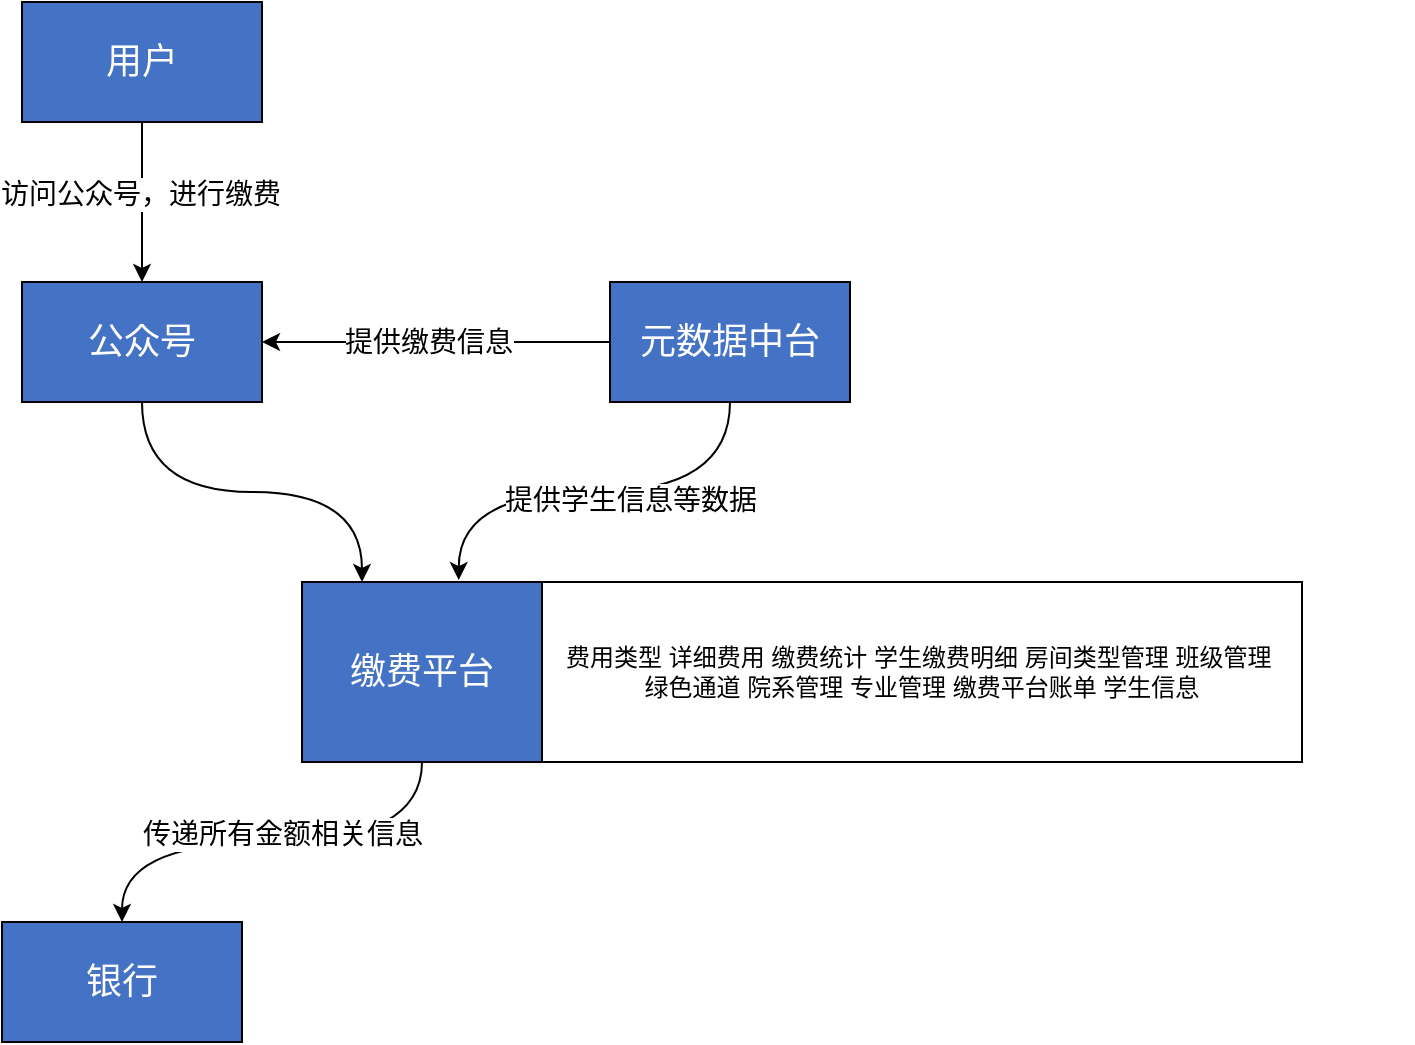 <mxfile version="28.2.5">
  <diagram name="第 1 页" id="DC1_JsRaG08KpM_NYw3s">
    <mxGraphModel dx="1213" dy="657" grid="1" gridSize="10" guides="1" tooltips="1" connect="1" arrows="1" fold="1" page="1" pageScale="1" pageWidth="827" pageHeight="1169" math="0" shadow="0">
      <root>
        <mxCell id="0" />
        <mxCell id="1" parent="0" />
        <mxCell id="w3aKpDxqU9vicH9YZK5F-10" style="edgeStyle=orthogonalEdgeStyle;rounded=0;orthogonalLoop=1;jettySize=auto;html=1;exitX=0.5;exitY=1;exitDx=0;exitDy=0;entryX=0.5;entryY=0;entryDx=0;entryDy=0;" parent="1" source="w3aKpDxqU9vicH9YZK5F-1" target="w3aKpDxqU9vicH9YZK5F-3" edge="1">
          <mxGeometry relative="1" as="geometry" />
        </mxCell>
        <mxCell id="w3aKpDxqU9vicH9YZK5F-15" value="&lt;font style=&quot;font-size: 14px;&quot;&gt;访问公众号，进行缴费&lt;/font&gt;" style="edgeLabel;html=1;align=center;verticalAlign=middle;resizable=0;points=[];" parent="w3aKpDxqU9vicH9YZK5F-10" vertex="1" connectable="0">
          <mxGeometry x="-0.111" y="-1" relative="1" as="geometry">
            <mxPoint as="offset" />
          </mxGeometry>
        </mxCell>
        <mxCell id="w3aKpDxqU9vicH9YZK5F-1" value="&lt;font style=&quot;font-size: 18px; color: rgb(255, 255, 255);&quot;&gt;用户&lt;/font&gt;" style="rounded=0;whiteSpace=wrap;html=1;fillColor=#4472C4;" parent="1" vertex="1">
          <mxGeometry x="120" y="150" width="120" height="60" as="geometry" />
        </mxCell>
        <mxCell id="w3aKpDxqU9vicH9YZK5F-11" style="edgeStyle=orthogonalEdgeStyle;rounded=0;orthogonalLoop=1;jettySize=auto;html=1;exitX=0.5;exitY=1;exitDx=0;exitDy=0;entryX=0.25;entryY=0;entryDx=0;entryDy=0;curved=1;" parent="1" source="w3aKpDxqU9vicH9YZK5F-3" target="w3aKpDxqU9vicH9YZK5F-5" edge="1">
          <mxGeometry relative="1" as="geometry" />
        </mxCell>
        <mxCell id="w3aKpDxqU9vicH9YZK5F-3" value="&lt;font color=&quot;#ffffff&quot;&gt;&lt;span style=&quot;font-size: 18px;&quot;&gt;公众号&lt;/span&gt;&lt;/font&gt;" style="rounded=0;whiteSpace=wrap;html=1;fillColor=#4472C4;" parent="1" vertex="1">
          <mxGeometry x="120" y="290" width="120" height="60" as="geometry" />
        </mxCell>
        <mxCell id="IBm1OYiQYwd--FM1KFJF-1" style="edgeStyle=orthogonalEdgeStyle;rounded=0;orthogonalLoop=1;jettySize=auto;html=1;exitX=0;exitY=0.5;exitDx=0;exitDy=0;entryX=1;entryY=0.5;entryDx=0;entryDy=0;" edge="1" parent="1" source="w3aKpDxqU9vicH9YZK5F-4" target="w3aKpDxqU9vicH9YZK5F-3">
          <mxGeometry relative="1" as="geometry" />
        </mxCell>
        <mxCell id="IBm1OYiQYwd--FM1KFJF-2" value="&lt;font style=&quot;font-size: 14px;&quot;&gt;提供缴费信息&lt;/font&gt;" style="edgeLabel;html=1;align=center;verticalAlign=middle;resizable=0;points=[];" vertex="1" connectable="0" parent="IBm1OYiQYwd--FM1KFJF-1">
          <mxGeometry x="0.046" relative="1" as="geometry">
            <mxPoint as="offset" />
          </mxGeometry>
        </mxCell>
        <mxCell id="w3aKpDxqU9vicH9YZK5F-4" value="&lt;font color=&quot;#ffffff&quot;&gt;&lt;span style=&quot;font-size: 18px;&quot;&gt;元数据中台&lt;/span&gt;&lt;/font&gt;" style="rounded=0;whiteSpace=wrap;html=1;fillColor=#4472C4;" parent="1" vertex="1">
          <mxGeometry x="414" y="290" width="120" height="60" as="geometry" />
        </mxCell>
        <mxCell id="w3aKpDxqU9vicH9YZK5F-13" style="edgeStyle=orthogonalEdgeStyle;rounded=0;orthogonalLoop=1;jettySize=auto;html=1;exitX=0.5;exitY=1;exitDx=0;exitDy=0;entryX=0.5;entryY=0;entryDx=0;entryDy=0;curved=1;" parent="1" source="w3aKpDxqU9vicH9YZK5F-5" target="w3aKpDxqU9vicH9YZK5F-6" edge="1">
          <mxGeometry relative="1" as="geometry" />
        </mxCell>
        <mxCell id="w3aKpDxqU9vicH9YZK5F-17" value="&lt;font style=&quot;font-size: 14px;&quot;&gt;传递所有金额相关信息&lt;/font&gt;" style="edgeLabel;html=1;align=center;verticalAlign=middle;resizable=0;points=[];" parent="w3aKpDxqU9vicH9YZK5F-13" vertex="1" connectable="0">
          <mxGeometry x="-0.045" y="-4" relative="1" as="geometry">
            <mxPoint as="offset" />
          </mxGeometry>
        </mxCell>
        <mxCell id="w3aKpDxqU9vicH9YZK5F-5" value="&lt;font color=&quot;#ffffff&quot;&gt;&lt;span style=&quot;font-size: 18px;&quot;&gt;缴费平台&lt;/span&gt;&lt;/font&gt;" style="rounded=0;whiteSpace=wrap;html=1;fillColor=#4472C4;" parent="1" vertex="1">
          <mxGeometry x="260" y="440" width="120" height="90" as="geometry" />
        </mxCell>
        <mxCell id="w3aKpDxqU9vicH9YZK5F-6" value="&lt;font color=&quot;#ffffff&quot;&gt;&lt;span style=&quot;font-size: 18px;&quot;&gt;银行&lt;/span&gt;&lt;/font&gt;" style="rounded=0;whiteSpace=wrap;html=1;fillColor=#4472C4;" parent="1" vertex="1">
          <mxGeometry x="110" y="610" width="120" height="60" as="geometry" />
        </mxCell>
        <mxCell id="w3aKpDxqU9vicH9YZK5F-14" style="edgeStyle=orthogonalEdgeStyle;rounded=0;orthogonalLoop=1;jettySize=auto;html=1;exitX=0.5;exitY=1;exitDx=0;exitDy=0;entryX=0.653;entryY=-0.011;entryDx=0;entryDy=0;entryPerimeter=0;curved=1;" parent="1" source="w3aKpDxqU9vicH9YZK5F-4" target="w3aKpDxqU9vicH9YZK5F-5" edge="1">
          <mxGeometry relative="1" as="geometry" />
        </mxCell>
        <mxCell id="w3aKpDxqU9vicH9YZK5F-18" value="&lt;font style=&quot;font-size: 14px;&quot;&gt;提供学生信息等数据&lt;/font&gt;" style="edgeLabel;html=1;align=center;verticalAlign=middle;resizable=0;points=[];" parent="w3aKpDxqU9vicH9YZK5F-14" vertex="1" connectable="0">
          <mxGeometry x="-0.151" y="4" relative="1" as="geometry">
            <mxPoint as="offset" />
          </mxGeometry>
        </mxCell>
        <mxCell id="w3aKpDxqU9vicH9YZK5F-19" value="" style="rounded=0;whiteSpace=wrap;html=1;" parent="1" vertex="1">
          <mxGeometry x="380" y="440" width="380" height="90" as="geometry" />
        </mxCell>
        <mxCell id="w3aKpDxqU9vicH9YZK5F-21" value="&lt;div&gt;费用类型&amp;nbsp;&lt;span style=&quot;background-color: transparent; color: light-dark(rgb(0, 0, 0), rgb(255, 255, 255));&quot;&gt;详细费用&amp;nbsp;&lt;/span&gt;&lt;span style=&quot;background-color: transparent; color: light-dark(rgb(0, 0, 0), rgb(255, 255, 255));&quot;&gt;缴费统计&amp;nbsp;&lt;/span&gt;&lt;span style=&quot;background-color: transparent; color: light-dark(rgb(0, 0, 0), rgb(255, 255, 255));&quot;&gt;学生缴费明细&amp;nbsp;&lt;/span&gt;&lt;span style=&quot;background-color: transparent; color: light-dark(rgb(0, 0, 0), rgb(255, 255, 255));&quot;&gt;房间类型管理&amp;nbsp;&lt;/span&gt;&lt;span style=&quot;background-color: transparent; color: light-dark(rgb(0, 0, 0), rgb(255, 255, 255));&quot;&gt;班级管理&amp;nbsp;&lt;/span&gt;&lt;/div&gt;&lt;div&gt;&lt;span style=&quot;background-color: transparent; color: light-dark(rgb(0, 0, 0), rgb(255, 255, 255));&quot;&gt;绿色通道&amp;nbsp;&lt;/span&gt;&lt;span style=&quot;background-color: transparent; color: light-dark(rgb(0, 0, 0), rgb(255, 255, 255));&quot;&gt;院系管理&amp;nbsp;&lt;/span&gt;&lt;span style=&quot;background-color: transparent; color: light-dark(rgb(0, 0, 0), rgb(255, 255, 255));&quot;&gt;专业管理&amp;nbsp;&lt;/span&gt;&lt;span style=&quot;background-color: transparent; color: light-dark(rgb(0, 0, 0), rgb(255, 255, 255));&quot;&gt;缴费平台账单&amp;nbsp;&lt;/span&gt;&lt;span style=&quot;background-color: transparent; color: light-dark(rgb(0, 0, 0), rgb(255, 255, 255));&quot;&gt;学生信息&lt;/span&gt;&lt;/div&gt;" style="text;html=1;align=center;verticalAlign=middle;whiteSpace=wrap;rounded=0;" parent="1" vertex="1">
          <mxGeometry x="325" y="410" width="490" height="150" as="geometry" />
        </mxCell>
      </root>
    </mxGraphModel>
  </diagram>
</mxfile>
